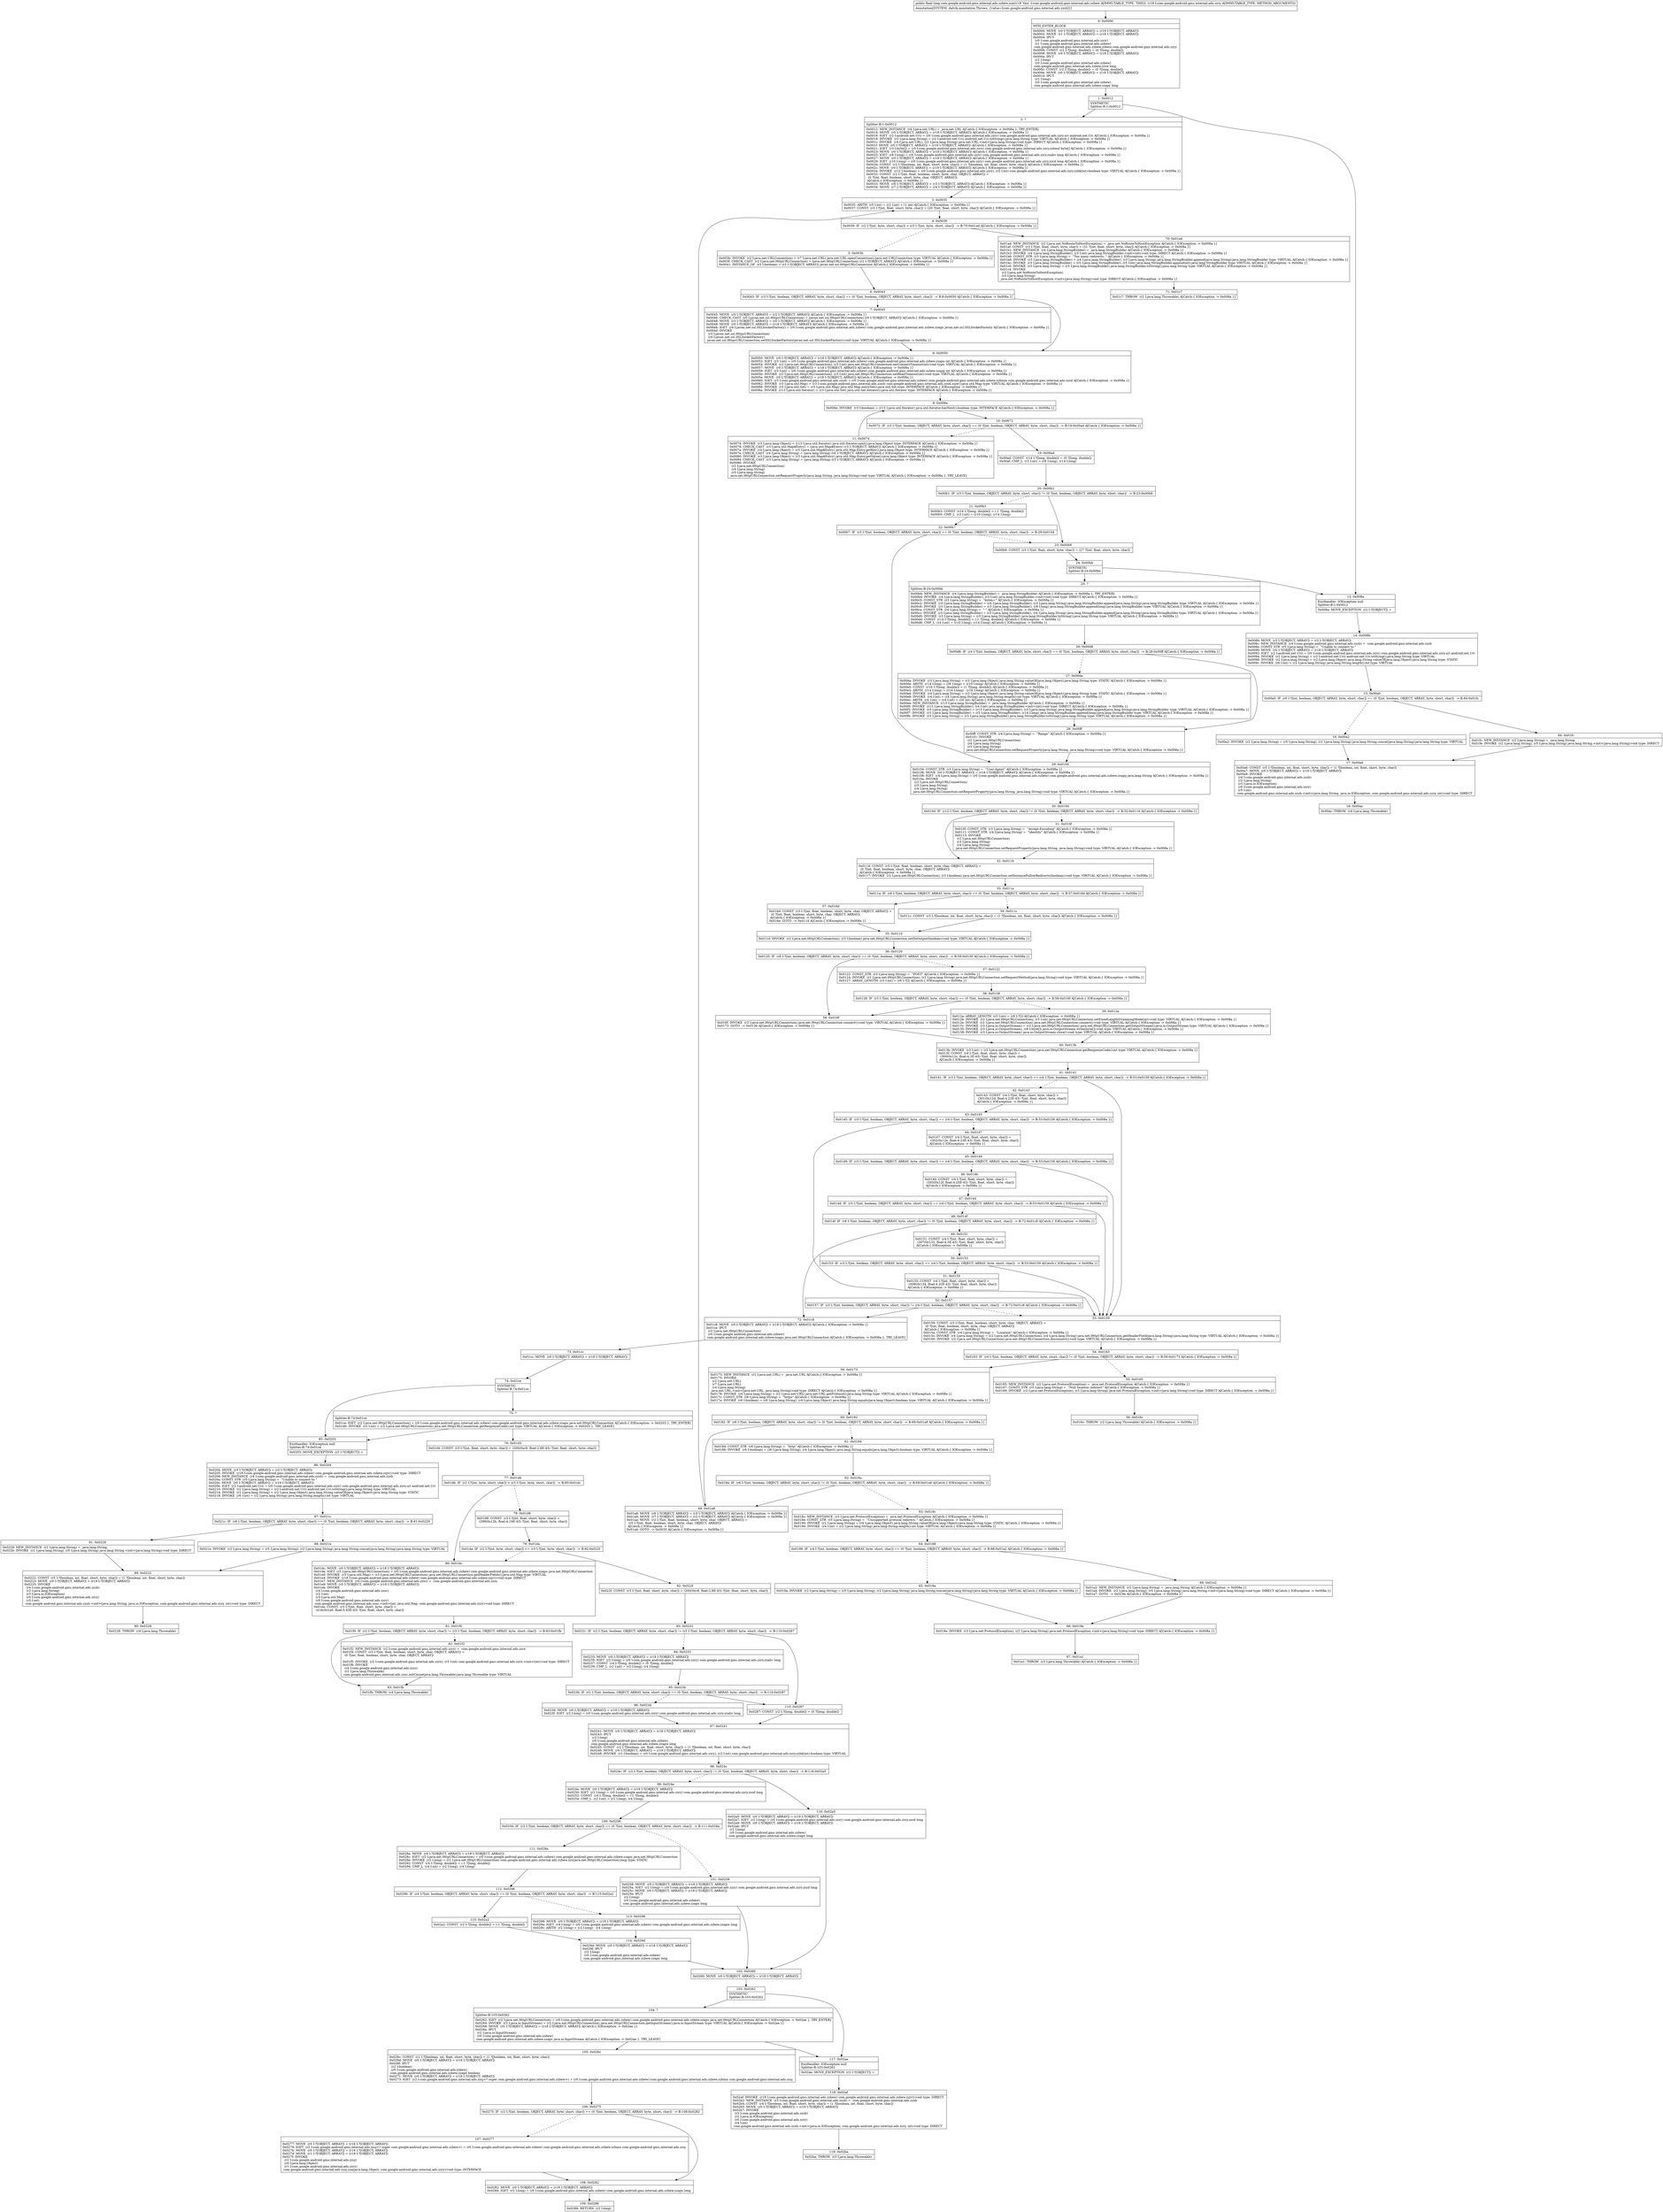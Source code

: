digraph "CFG forcom.google.android.gms.internal.ads.zzbew.zza(Lcom\/google\/android\/gms\/internal\/ads\/zzry;)J" {
Node_0 [shape=record,label="{0\:\ 0x0000|MTH_ENTER_BLOCK\l|0x0000: MOVE  (r0 I:?[OBJECT, ARRAY]) = (r19 I:?[OBJECT, ARRAY]) \l0x0002: MOVE  (r1 I:?[OBJECT, ARRAY]) = (r18 I:?[OBJECT, ARRAY]) \l0x0004: IPUT  \l  (r0 I:com.google.android.gms.internal.ads.zzry)\l  (r1 I:com.google.android.gms.internal.ads.zzbew)\l com.google.android.gms.internal.ads.zzbew.zzbmo com.google.android.gms.internal.ads.zzry \l0x0006: CONST  (r2 I:?[long, double]) = (0 ?[long, double]) \l0x0008: MOVE  (r0 I:?[OBJECT, ARRAY]) = (r18 I:?[OBJECT, ARRAY]) \l0x000a: IPUT  \l  (r2 I:long)\l  (r0 I:com.google.android.gms.internal.ads.zzbew)\l com.google.android.gms.internal.ads.zzbew.zzce long \l0x000c: CONST  (r2 I:?[long, double]) = (0 ?[long, double]) \l0x000e: MOVE  (r0 I:?[OBJECT, ARRAY]) = (r18 I:?[OBJECT, ARRAY]) \l0x0010: IPUT  \l  (r2 I:long)\l  (r0 I:com.google.android.gms.internal.ads.zzbew)\l com.google.android.gms.internal.ads.zzbew.zzapy long \l}"];
Node_1 [shape=record,label="{1\:\ 0x0012|SYNTHETIC\lSplitter:B:1:0x0012\l}"];
Node_2 [shape=record,label="{2\:\ ?|Splitter:B:1:0x0012\l|0x0012: NEW_INSTANCE  (r4 I:java.net.URL) =  java.net.URL A[Catch:\{ IOException \-\> 0x008a \}, TRY_ENTER]\l0x0014: MOVE  (r0 I:?[OBJECT, ARRAY]) = (r19 I:?[OBJECT, ARRAY]) A[Catch:\{ IOException \-\> 0x008a \}]\l0x0016: IGET  (r2 I:android.net.Uri) = (r0 I:com.google.android.gms.internal.ads.zzry) com.google.android.gms.internal.ads.zzry.uri android.net.Uri A[Catch:\{ IOException \-\> 0x008a \}]\l0x0018: INVOKE  (r2 I:java.lang.String) = (r2 I:android.net.Uri) android.net.Uri.toString():java.lang.String type: VIRTUAL A[Catch:\{ IOException \-\> 0x008a \}]\l0x001c: INVOKE  (r4 I:java.net.URL), (r2 I:java.lang.String) java.net.URL.\<init\>(java.lang.String):void type: DIRECT A[Catch:\{ IOException \-\> 0x008a \}]\l0x001f: MOVE  (r0 I:?[OBJECT, ARRAY]) = (r19 I:?[OBJECT, ARRAY]) A[Catch:\{ IOException \-\> 0x008a \}]\l0x0021: IGET  (r3 I:byte[]) = (r0 I:com.google.android.gms.internal.ads.zzry) com.google.android.gms.internal.ads.zzry.zzbmd byte[] A[Catch:\{ IOException \-\> 0x008a \}]\l0x0023: MOVE  (r0 I:?[OBJECT, ARRAY]) = (r19 I:?[OBJECT, ARRAY]) A[Catch:\{ IOException \-\> 0x008a \}]\l0x0025: IGET  (r8 I:long) = (r0 I:com.google.android.gms.internal.ads.zzry) com.google.android.gms.internal.ads.zzry.zzahv long A[Catch:\{ IOException \-\> 0x008a \}]\l0x0027: MOVE  (r0 I:?[OBJECT, ARRAY]) = (r19 I:?[OBJECT, ARRAY]) A[Catch:\{ IOException \-\> 0x008a \}]\l0x0029: IGET  (r10 I:long) = (r0 I:com.google.android.gms.internal.ads.zzry) com.google.android.gms.internal.ads.zzry.zzcd long A[Catch:\{ IOException \-\> 0x008a \}]\l0x002b: CONST  (r2 I:?[boolean, int, float, short, byte, char]) = (1 ?[boolean, int, float, short, byte, char]) A[Catch:\{ IOException \-\> 0x008a \}]\l0x002c: MOVE  (r0 I:?[OBJECT, ARRAY]) = (r19 I:?[OBJECT, ARRAY]) A[Catch:\{ IOException \-\> 0x008a \}]\l0x002e: INVOKE  (r12 I:boolean) = (r0 I:com.google.android.gms.internal.ads.zzry), (r2 I:int) com.google.android.gms.internal.ads.zzry.zzbk(int):boolean type: VIRTUAL A[Catch:\{ IOException \-\> 0x008a \}]\l0x0032: CONST  (r2 I:?[int, float, boolean, short, byte, char, OBJECT, ARRAY]) = \l  (0 ?[int, float, boolean, short, byte, char, OBJECT, ARRAY])\l A[Catch:\{ IOException \-\> 0x008a \}]\l0x0033: MOVE  (r6 I:?[OBJECT, ARRAY]) = (r3 I:?[OBJECT, ARRAY]) A[Catch:\{ IOException \-\> 0x008a \}]\l0x0034: MOVE  (r7 I:?[OBJECT, ARRAY]) = (r4 I:?[OBJECT, ARRAY]) A[Catch:\{ IOException \-\> 0x008a \}]\l}"];
Node_3 [shape=record,label="{3\:\ 0x0035|0x0035: ARITH  (r5 I:int) = (r2 I:int) + (1 int) A[Catch:\{ IOException \-\> 0x008a \}]\l0x0037: CONST  (r3 I:?[int, float, short, byte, char]) = (20 ?[int, float, short, byte, char]) A[Catch:\{ IOException \-\> 0x008a \}]\l}"];
Node_4 [shape=record,label="{4\:\ 0x0039|0x0039: IF  (r2 I:?[int, byte, short, char]) \> (r3 I:?[int, byte, short, char])  \-\> B:70:0x01ad A[Catch:\{ IOException \-\> 0x008a \}]\l}"];
Node_5 [shape=record,label="{5\:\ 0x003b|0x003b: INVOKE  (r2 I:java.net.URLConnection) = (r7 I:java.net.URL) java.net.URL.openConnection():java.net.URLConnection type: VIRTUAL A[Catch:\{ IOException \-\> 0x008a \}]\l0x003f: CHECK_CAST  (r2 I:java.net.HttpURLConnection) = (java.net.HttpURLConnection) (r2 I:?[OBJECT, ARRAY]) A[Catch:\{ IOException \-\> 0x008a \}]\l0x0041: INSTANCE_OF  (r3 I:boolean) = (r2 I:?[OBJECT, ARRAY]) javax.net.ssl.HttpsURLConnection A[Catch:\{ IOException \-\> 0x008a \}]\l}"];
Node_6 [shape=record,label="{6\:\ 0x0043|0x0043: IF  (r3 I:?[int, boolean, OBJECT, ARRAY, byte, short, char]) == (0 ?[int, boolean, OBJECT, ARRAY, byte, short, char])  \-\> B:8:0x0050 A[Catch:\{ IOException \-\> 0x008a \}]\l}"];
Node_7 [shape=record,label="{7\:\ 0x0045|0x0045: MOVE  (r0 I:?[OBJECT, ARRAY]) = (r2 I:?[OBJECT, ARRAY]) A[Catch:\{ IOException \-\> 0x008a \}]\l0x0046: CHECK_CAST  (r0 I:javax.net.ssl.HttpsURLConnection) = (javax.net.ssl.HttpsURLConnection) (r0 I:?[OBJECT, ARRAY]) A[Catch:\{ IOException \-\> 0x008a \}]\l0x0048: MOVE  (r3 I:?[OBJECT, ARRAY]) = (r0 I:?[OBJECT, ARRAY]) A[Catch:\{ IOException \-\> 0x008a \}]\l0x0049: MOVE  (r0 I:?[OBJECT, ARRAY]) = (r18 I:?[OBJECT, ARRAY]) A[Catch:\{ IOException \-\> 0x008a \}]\l0x004b: IGET  (r4 I:javax.net.ssl.SSLSocketFactory) = (r0 I:com.google.android.gms.internal.ads.zzbew) com.google.android.gms.internal.ads.zzbew.zzegn javax.net.ssl.SSLSocketFactory A[Catch:\{ IOException \-\> 0x008a \}]\l0x004d: INVOKE  \l  (r3 I:javax.net.ssl.HttpsURLConnection)\l  (r4 I:javax.net.ssl.SSLSocketFactory)\l javax.net.ssl.HttpsURLConnection.setSSLSocketFactory(javax.net.ssl.SSLSocketFactory):void type: VIRTUAL A[Catch:\{ IOException \-\> 0x008a \}]\l}"];
Node_8 [shape=record,label="{8\:\ 0x0050|0x0050: MOVE  (r0 I:?[OBJECT, ARRAY]) = (r18 I:?[OBJECT, ARRAY]) A[Catch:\{ IOException \-\> 0x008a \}]\l0x0052: IGET  (r3 I:int) = (r0 I:com.google.android.gms.internal.ads.zzbew) com.google.android.gms.internal.ads.zzbew.zzapo int A[Catch:\{ IOException \-\> 0x008a \}]\l0x0054: INVOKE  (r2 I:java.net.HttpURLConnection), (r3 I:int) java.net.HttpURLConnection.setConnectTimeout(int):void type: VIRTUAL A[Catch:\{ IOException \-\> 0x008a \}]\l0x0057: MOVE  (r0 I:?[OBJECT, ARRAY]) = (r18 I:?[OBJECT, ARRAY]) A[Catch:\{ IOException \-\> 0x008a \}]\l0x0059: IGET  (r3 I:int) = (r0 I:com.google.android.gms.internal.ads.zzbew) com.google.android.gms.internal.ads.zzbew.zzapp int A[Catch:\{ IOException \-\> 0x008a \}]\l0x005b: INVOKE  (r2 I:java.net.HttpURLConnection), (r3 I:int) java.net.HttpURLConnection.setReadTimeout(int):void type: VIRTUAL A[Catch:\{ IOException \-\> 0x008a \}]\l0x005e: MOVE  (r0 I:?[OBJECT, ARRAY]) = (r18 I:?[OBJECT, ARRAY]) A[Catch:\{ IOException \-\> 0x008a \}]\l0x0060: IGET  (r3 I:com.google.android.gms.internal.ads.zzsd) = (r0 I:com.google.android.gms.internal.ads.zzbew) com.google.android.gms.internal.ads.zzbew.zzbmm com.google.android.gms.internal.ads.zzsd A[Catch:\{ IOException \-\> 0x008a \}]\l0x0062: INVOKE  (r3 I:java.util.Map) = (r3 I:com.google.android.gms.internal.ads.zzsd) com.google.android.gms.internal.ads.zzsd.zzjw():java.util.Map type: VIRTUAL A[Catch:\{ IOException \-\> 0x008a \}]\l0x0066: INVOKE  (r3 I:java.util.Set) = (r3 I:java.util.Map) java.util.Map.entrySet():java.util.Set type: INTERFACE A[Catch:\{ IOException \-\> 0x008a \}]\l0x006a: INVOKE  (r13 I:java.util.Iterator) = (r3 I:java.util.Set) java.util.Set.iterator():java.util.Iterator type: INTERFACE A[Catch:\{ IOException \-\> 0x008a \}]\l}"];
Node_9 [shape=record,label="{9\:\ 0x006e|0x006e: INVOKE  (r3 I:boolean) = (r13 I:java.util.Iterator) java.util.Iterator.hasNext():boolean type: INTERFACE A[Catch:\{ IOException \-\> 0x008a \}]\l}"];
Node_10 [shape=record,label="{10\:\ 0x0072|0x0072: IF  (r3 I:?[int, boolean, OBJECT, ARRAY, byte, short, char]) == (0 ?[int, boolean, OBJECT, ARRAY, byte, short, char])  \-\> B:19:0x00ad A[Catch:\{ IOException \-\> 0x008a \}]\l}"];
Node_11 [shape=record,label="{11\:\ 0x0074|0x0074: INVOKE  (r3 I:java.lang.Object) = (r13 I:java.util.Iterator) java.util.Iterator.next():java.lang.Object type: INTERFACE A[Catch:\{ IOException \-\> 0x008a \}]\l0x0078: CHECK_CAST  (r3 I:java.util.Map$Entry) = (java.util.Map$Entry) (r3 I:?[OBJECT, ARRAY]) A[Catch:\{ IOException \-\> 0x008a \}]\l0x007a: INVOKE  (r4 I:java.lang.Object) = (r3 I:java.util.Map$Entry) java.util.Map.Entry.getKey():java.lang.Object type: INTERFACE A[Catch:\{ IOException \-\> 0x008a \}]\l0x007e: CHECK_CAST  (r4 I:java.lang.String) = (java.lang.String) (r4 I:?[OBJECT, ARRAY]) A[Catch:\{ IOException \-\> 0x008a \}]\l0x0080: INVOKE  (r3 I:java.lang.Object) = (r3 I:java.util.Map$Entry) java.util.Map.Entry.getValue():java.lang.Object type: INTERFACE A[Catch:\{ IOException \-\> 0x008a \}]\l0x0084: CHECK_CAST  (r3 I:java.lang.String) = (java.lang.String) (r3 I:?[OBJECT, ARRAY]) A[Catch:\{ IOException \-\> 0x008a \}]\l0x0086: INVOKE  \l  (r2 I:java.net.HttpURLConnection)\l  (r4 I:java.lang.String)\l  (r3 I:java.lang.String)\l java.net.HttpURLConnection.setRequestProperty(java.lang.String, java.lang.String):void type: VIRTUAL A[Catch:\{ IOException \-\> 0x008a \}, TRY_LEAVE]\l}"];
Node_13 [shape=record,label="{13\:\ 0x008a|ExcHandler: IOException null\lSplitter:B:1:0x0012\l|0x008a: MOVE_EXCEPTION  (r2 I:?[OBJECT]) =  \l}"];
Node_14 [shape=record,label="{14\:\ 0x008b|0x008b: MOVE  (r3 I:?[OBJECT, ARRAY]) = (r2 I:?[OBJECT, ARRAY]) \l0x008c: NEW_INSTANCE  (r4 I:com.google.android.gms.internal.ads.zzsb) =  com.google.android.gms.internal.ads.zzsb \l0x008e: CONST_STR  (r5 I:java.lang.String) =  \"Unable to connect to \" \l0x0090: MOVE  (r0 I:?[OBJECT, ARRAY]) = (r19 I:?[OBJECT, ARRAY]) \l0x0092: IGET  (r2 I:android.net.Uri) = (r0 I:com.google.android.gms.internal.ads.zzry) com.google.android.gms.internal.ads.zzry.uri android.net.Uri \l0x0094: INVOKE  (r2 I:java.lang.String) = (r2 I:android.net.Uri) android.net.Uri.toString():java.lang.String type: VIRTUAL \l0x0098: INVOKE  (r2 I:java.lang.String) = (r2 I:java.lang.Object) java.lang.String.valueOf(java.lang.Object):java.lang.String type: STATIC \l0x009c: INVOKE  (r6 I:int) = (r2 I:java.lang.String) java.lang.String.length():int type: VIRTUAL \l}"];
Node_15 [shape=record,label="{15\:\ 0x00a0|0x00a0: IF  (r6 I:?[int, boolean, OBJECT, ARRAY, byte, short, char]) == (0 ?[int, boolean, OBJECT, ARRAY, byte, short, char])  \-\> B:84:0x01fc \l}"];
Node_16 [shape=record,label="{16\:\ 0x00a2|0x00a2: INVOKE  (r2 I:java.lang.String) = (r5 I:java.lang.String), (r2 I:java.lang.String) java.lang.String.concat(java.lang.String):java.lang.String type: VIRTUAL \l}"];
Node_17 [shape=record,label="{17\:\ 0x00a6|0x00a6: CONST  (r5 I:?[boolean, int, float, short, byte, char]) = (1 ?[boolean, int, float, short, byte, char]) \l0x00a7: MOVE  (r0 I:?[OBJECT, ARRAY]) = (r19 I:?[OBJECT, ARRAY]) \l0x00a9: INVOKE  \l  (r4 I:com.google.android.gms.internal.ads.zzsb)\l  (r2 I:java.lang.String)\l  (r3 I:java.io.IOException)\l  (r0 I:com.google.android.gms.internal.ads.zzry)\l  (r5 I:int)\l com.google.android.gms.internal.ads.zzsb.\<init\>(java.lang.String, java.io.IOException, com.google.android.gms.internal.ads.zzry, int):void type: DIRECT \l}"];
Node_18 [shape=record,label="{18\:\ 0x00ac|0x00ac: THROW  (r4 I:java.lang.Throwable) \l}"];
Node_19 [shape=record,label="{19\:\ 0x00ad|0x00ad: CONST  (r14 I:?[long, double]) = (0 ?[long, double]) \l0x00af: CMP_L  (r3 I:int) = (r8 I:long), (r14 I:long) \l}"];
Node_20 [shape=record,label="{20\:\ 0x00b1|0x00b1: IF  (r3 I:?[int, boolean, OBJECT, ARRAY, byte, short, char]) != (0 ?[int, boolean, OBJECT, ARRAY, byte, short, char])  \-\> B:23:0x00b9 \l}"];
Node_21 [shape=record,label="{21\:\ 0x00b3|0x00b3: CONST  (r14 I:?[long, double]) = (\-1 ?[long, double]) \l0x00b5: CMP_L  (r3 I:int) = (r10 I:long), (r14 I:long) \l}"];
Node_22 [shape=record,label="{22\:\ 0x00b7|0x00b7: IF  (r3 I:?[int, boolean, OBJECT, ARRAY, byte, short, char]) == (0 ?[int, boolean, OBJECT, ARRAY, byte, short, char])  \-\> B:29:0x0104 \l}"];
Node_23 [shape=record,label="{23\:\ 0x00b9|0x00b9: CONST  (r3 I:?[int, float, short, byte, char]) = (27 ?[int, float, short, byte, char]) \l}"];
Node_24 [shape=record,label="{24\:\ 0x00bb|SYNTHETIC\lSplitter:B:24:0x00bb\l}"];
Node_25 [shape=record,label="{25\:\ ?|Splitter:B:24:0x00bb\l|0x00bb: NEW_INSTANCE  (r4 I:java.lang.StringBuilder) =  java.lang.StringBuilder A[Catch:\{ IOException \-\> 0x008a \}, TRY_ENTER]\l0x00bd: INVOKE  (r4 I:java.lang.StringBuilder), (r3 I:int) java.lang.StringBuilder.\<init\>(int):void type: DIRECT A[Catch:\{ IOException \-\> 0x008a \}]\l0x00c0: CONST_STR  (r3 I:java.lang.String) =  \"bytes=\" A[Catch:\{ IOException \-\> 0x008a \}]\l0x00c2: INVOKE  (r3 I:java.lang.StringBuilder) = (r4 I:java.lang.StringBuilder), (r3 I:java.lang.String) java.lang.StringBuilder.append(java.lang.String):java.lang.StringBuilder type: VIRTUAL A[Catch:\{ IOException \-\> 0x008a \}]\l0x00c6: INVOKE  (r3 I:java.lang.StringBuilder) = (r3 I:java.lang.StringBuilder), (r8 I:long) java.lang.StringBuilder.append(long):java.lang.StringBuilder type: VIRTUAL A[Catch:\{ IOException \-\> 0x008a \}]\l0x00ca: CONST_STR  (r4 I:java.lang.String) =  \"\-\" A[Catch:\{ IOException \-\> 0x008a \}]\l0x00cc: INVOKE  (r3 I:java.lang.StringBuilder) = (r3 I:java.lang.StringBuilder), (r4 I:java.lang.String) java.lang.StringBuilder.append(java.lang.String):java.lang.StringBuilder type: VIRTUAL A[Catch:\{ IOException \-\> 0x008a \}]\l0x00d0: INVOKE  (r3 I:java.lang.String) = (r3 I:java.lang.StringBuilder) java.lang.StringBuilder.toString():java.lang.String type: VIRTUAL A[Catch:\{ IOException \-\> 0x008a \}]\l0x00d4: CONST  (r14 I:?[long, double]) = (\-1 ?[long, double]) A[Catch:\{ IOException \-\> 0x008a \}]\l0x00d6: CMP_L  (r4 I:int) = (r10 I:long), (r14 I:long) A[Catch:\{ IOException \-\> 0x008a \}]\l}"];
Node_26 [shape=record,label="{26\:\ 0x00d8|0x00d8: IF  (r4 I:?[int, boolean, OBJECT, ARRAY, byte, short, char]) == (0 ?[int, boolean, OBJECT, ARRAY, byte, short, char])  \-\> B:28:0x00ff A[Catch:\{ IOException \-\> 0x008a \}]\l}"];
Node_27 [shape=record,label="{27\:\ 0x00da|0x00da: INVOKE  (r3 I:java.lang.String) = (r3 I:java.lang.Object) java.lang.String.valueOf(java.lang.Object):java.lang.String type: STATIC A[Catch:\{ IOException \-\> 0x008a \}]\l0x00de: ARITH  (r14 I:long) = (r8 I:long) + (r10 I:long) A[Catch:\{ IOException \-\> 0x008a \}]\l0x00e0: CONST  (r16 I:?[long, double]) = (1 ?[long, double]) A[Catch:\{ IOException \-\> 0x008a \}]\l0x00e2: ARITH  (r14 I:long) = (r14 I:long) \- (r16 I:long) A[Catch:\{ IOException \-\> 0x008a \}]\l0x00e4: INVOKE  (r4 I:java.lang.String) = (r3 I:java.lang.Object) java.lang.String.valueOf(java.lang.Object):java.lang.String type: STATIC A[Catch:\{ IOException \-\> 0x008a \}]\l0x00e8: INVOKE  (r4 I:int) = (r4 I:java.lang.String) java.lang.String.length():int type: VIRTUAL A[Catch:\{ IOException \-\> 0x008a \}]\l0x00ec: ARITH  (r4 I:int) = (r4 I:int) + (20 int) A[Catch:\{ IOException \-\> 0x008a \}]\l0x00ee: NEW_INSTANCE  (r13 I:java.lang.StringBuilder) =  java.lang.StringBuilder A[Catch:\{ IOException \-\> 0x008a \}]\l0x00f0: INVOKE  (r13 I:java.lang.StringBuilder), (r4 I:int) java.lang.StringBuilder.\<init\>(int):void type: DIRECT A[Catch:\{ IOException \-\> 0x008a \}]\l0x00f3: INVOKE  (r3 I:java.lang.StringBuilder) = (r13 I:java.lang.StringBuilder), (r3 I:java.lang.String) java.lang.StringBuilder.append(java.lang.String):java.lang.StringBuilder type: VIRTUAL A[Catch:\{ IOException \-\> 0x008a \}]\l0x00f7: INVOKE  (r3 I:java.lang.StringBuilder) = (r3 I:java.lang.StringBuilder), (r14 I:long) java.lang.StringBuilder.append(long):java.lang.StringBuilder type: VIRTUAL A[Catch:\{ IOException \-\> 0x008a \}]\l0x00fb: INVOKE  (r3 I:java.lang.String) = (r3 I:java.lang.StringBuilder) java.lang.StringBuilder.toString():java.lang.String type: VIRTUAL A[Catch:\{ IOException \-\> 0x008a \}]\l}"];
Node_28 [shape=record,label="{28\:\ 0x00ff|0x00ff: CONST_STR  (r4 I:java.lang.String) =  \"Range\" A[Catch:\{ IOException \-\> 0x008a \}]\l0x0101: INVOKE  \l  (r2 I:java.net.HttpURLConnection)\l  (r4 I:java.lang.String)\l  (r3 I:java.lang.String)\l java.net.HttpURLConnection.setRequestProperty(java.lang.String, java.lang.String):void type: VIRTUAL A[Catch:\{ IOException \-\> 0x008a \}]\l}"];
Node_29 [shape=record,label="{29\:\ 0x0104|0x0104: CONST_STR  (r3 I:java.lang.String) =  \"User\-Agent\" A[Catch:\{ IOException \-\> 0x008a \}]\l0x0106: MOVE  (r0 I:?[OBJECT, ARRAY]) = (r18 I:?[OBJECT, ARRAY]) A[Catch:\{ IOException \-\> 0x008a \}]\l0x0108: IGET  (r4 I:java.lang.String) = (r0 I:com.google.android.gms.internal.ads.zzbew) com.google.android.gms.internal.ads.zzbew.zzapq java.lang.String A[Catch:\{ IOException \-\> 0x008a \}]\l0x010a: INVOKE  \l  (r2 I:java.net.HttpURLConnection)\l  (r3 I:java.lang.String)\l  (r4 I:java.lang.String)\l java.net.HttpURLConnection.setRequestProperty(java.lang.String, java.lang.String):void type: VIRTUAL A[Catch:\{ IOException \-\> 0x008a \}]\l}"];
Node_30 [shape=record,label="{30\:\ 0x010d|0x010d: IF  (r12 I:?[int, boolean, OBJECT, ARRAY, byte, short, char]) != (0 ?[int, boolean, OBJECT, ARRAY, byte, short, char])  \-\> B:32:0x0116 A[Catch:\{ IOException \-\> 0x008a \}]\l}"];
Node_31 [shape=record,label="{31\:\ 0x010f|0x010f: CONST_STR  (r3 I:java.lang.String) =  \"Accept\-Encoding\" A[Catch:\{ IOException \-\> 0x008a \}]\l0x0111: CONST_STR  (r4 I:java.lang.String) =  \"identity\" A[Catch:\{ IOException \-\> 0x008a \}]\l0x0113: INVOKE  \l  (r2 I:java.net.HttpURLConnection)\l  (r3 I:java.lang.String)\l  (r4 I:java.lang.String)\l java.net.HttpURLConnection.setRequestProperty(java.lang.String, java.lang.String):void type: VIRTUAL A[Catch:\{ IOException \-\> 0x008a \}]\l}"];
Node_32 [shape=record,label="{32\:\ 0x0116|0x0116: CONST  (r3 I:?[int, float, boolean, short, byte, char, OBJECT, ARRAY]) = \l  (0 ?[int, float, boolean, short, byte, char, OBJECT, ARRAY])\l A[Catch:\{ IOException \-\> 0x008a \}]\l0x0117: INVOKE  (r2 I:java.net.HttpURLConnection), (r3 I:boolean) java.net.HttpURLConnection.setInstanceFollowRedirects(boolean):void type: VIRTUAL A[Catch:\{ IOException \-\> 0x008a \}]\l}"];
Node_33 [shape=record,label="{33\:\ 0x011a|0x011a: IF  (r6 I:?[int, boolean, OBJECT, ARRAY, byte, short, char]) == (0 ?[int, boolean, OBJECT, ARRAY, byte, short, char])  \-\> B:57:0x016d A[Catch:\{ IOException \-\> 0x008a \}]\l}"];
Node_34 [shape=record,label="{34\:\ 0x011c|0x011c: CONST  (r3 I:?[boolean, int, float, short, byte, char]) = (1 ?[boolean, int, float, short, byte, char]) A[Catch:\{ IOException \-\> 0x008a \}]\l}"];
Node_35 [shape=record,label="{35\:\ 0x011d|0x011d: INVOKE  (r2 I:java.net.HttpURLConnection), (r3 I:boolean) java.net.HttpURLConnection.setDoOutput(boolean):void type: VIRTUAL A[Catch:\{ IOException \-\> 0x008a \}]\l}"];
Node_36 [shape=record,label="{36\:\ 0x0120|0x0120: IF  (r6 I:?[int, boolean, OBJECT, ARRAY, byte, short, char]) == (0 ?[int, boolean, OBJECT, ARRAY, byte, short, char])  \-\> B:58:0x016f A[Catch:\{ IOException \-\> 0x008a \}]\l}"];
Node_37 [shape=record,label="{37\:\ 0x0122|0x0122: CONST_STR  (r3 I:java.lang.String) =  \"POST\" A[Catch:\{ IOException \-\> 0x008a \}]\l0x0124: INVOKE  (r2 I:java.net.HttpURLConnection), (r3 I:java.lang.String) java.net.HttpURLConnection.setRequestMethod(java.lang.String):void type: VIRTUAL A[Catch:\{ IOException \-\> 0x008a \}]\l0x0127: ARRAY_LENGTH  (r3 I:int) = (r6 I:?[]) A[Catch:\{ IOException \-\> 0x008a \}]\l}"];
Node_38 [shape=record,label="{38\:\ 0x0128|0x0128: IF  (r3 I:?[int, boolean, OBJECT, ARRAY, byte, short, char]) == (0 ?[int, boolean, OBJECT, ARRAY, byte, short, char])  \-\> B:58:0x016f A[Catch:\{ IOException \-\> 0x008a \}]\l}"];
Node_39 [shape=record,label="{39\:\ 0x012a|0x012a: ARRAY_LENGTH  (r3 I:int) = (r6 I:?[]) A[Catch:\{ IOException \-\> 0x008a \}]\l0x012b: INVOKE  (r2 I:java.net.HttpURLConnection), (r3 I:int) java.net.HttpURLConnection.setFixedLengthStreamingMode(int):void type: VIRTUAL A[Catch:\{ IOException \-\> 0x008a \}]\l0x012e: INVOKE  (r2 I:java.net.HttpURLConnection) java.net.HttpURLConnection.connect():void type: VIRTUAL A[Catch:\{ IOException \-\> 0x008a \}]\l0x0131: INVOKE  (r3 I:java.io.OutputStream) = (r2 I:java.net.HttpURLConnection) java.net.HttpURLConnection.getOutputStream():java.io.OutputStream type: VIRTUAL A[Catch:\{ IOException \-\> 0x008a \}]\l0x0135: INVOKE  (r3 I:java.io.OutputStream), (r6 I:byte[]) java.io.OutputStream.write(byte[]):void type: VIRTUAL A[Catch:\{ IOException \-\> 0x008a \}]\l0x0138: INVOKE  (r3 I:java.io.OutputStream) java.io.OutputStream.close():void type: VIRTUAL A[Catch:\{ IOException \-\> 0x008a \}]\l}"];
Node_40 [shape=record,label="{40\:\ 0x013b|0x013b: INVOKE  (r3 I:int) = (r2 I:java.net.HttpURLConnection) java.net.HttpURLConnection.getResponseCode():int type: VIRTUAL A[Catch:\{ IOException \-\> 0x008a \}]\l0x013f: CONST  (r4 I:?[int, float, short, byte, char]) = \l  (300(0x12c, float:4.2E\-43) ?[int, float, short, byte, char])\l A[Catch:\{ IOException \-\> 0x008a \}]\l}"];
Node_41 [shape=record,label="{41\:\ 0x0141|0x0141: IF  (r3 I:?[int, boolean, OBJECT, ARRAY, byte, short, char]) == (r4 I:?[int, boolean, OBJECT, ARRAY, byte, short, char])  \-\> B:53:0x0159 A[Catch:\{ IOException \-\> 0x008a \}]\l}"];
Node_42 [shape=record,label="{42\:\ 0x0143|0x0143: CONST  (r4 I:?[int, float, short, byte, char]) = \l  (301(0x12d, float:4.22E\-43) ?[int, float, short, byte, char])\l A[Catch:\{ IOException \-\> 0x008a \}]\l}"];
Node_43 [shape=record,label="{43\:\ 0x0145|0x0145: IF  (r3 I:?[int, boolean, OBJECT, ARRAY, byte, short, char]) == (r4 I:?[int, boolean, OBJECT, ARRAY, byte, short, char])  \-\> B:53:0x0159 A[Catch:\{ IOException \-\> 0x008a \}]\l}"];
Node_44 [shape=record,label="{44\:\ 0x0147|0x0147: CONST  (r4 I:?[int, float, short, byte, char]) = \l  (302(0x12e, float:4.23E\-43) ?[int, float, short, byte, char])\l A[Catch:\{ IOException \-\> 0x008a \}]\l}"];
Node_45 [shape=record,label="{45\:\ 0x0149|0x0149: IF  (r3 I:?[int, boolean, OBJECT, ARRAY, byte, short, char]) == (r4 I:?[int, boolean, OBJECT, ARRAY, byte, short, char])  \-\> B:53:0x0159 A[Catch:\{ IOException \-\> 0x008a \}]\l}"];
Node_46 [shape=record,label="{46\:\ 0x014b|0x014b: CONST  (r4 I:?[int, float, short, byte, char]) = \l  (303(0x12f, float:4.25E\-43) ?[int, float, short, byte, char])\l A[Catch:\{ IOException \-\> 0x008a \}]\l}"];
Node_47 [shape=record,label="{47\:\ 0x014d|0x014d: IF  (r3 I:?[int, boolean, OBJECT, ARRAY, byte, short, char]) == (r4 I:?[int, boolean, OBJECT, ARRAY, byte, short, char])  \-\> B:53:0x0159 A[Catch:\{ IOException \-\> 0x008a \}]\l}"];
Node_48 [shape=record,label="{48\:\ 0x014f|0x014f: IF  (r6 I:?[int, boolean, OBJECT, ARRAY, byte, short, char]) != (0 ?[int, boolean, OBJECT, ARRAY, byte, short, char])  \-\> B:72:0x01c8 A[Catch:\{ IOException \-\> 0x008a \}]\l}"];
Node_49 [shape=record,label="{49\:\ 0x0151|0x0151: CONST  (r4 I:?[int, float, short, byte, char]) = \l  (307(0x133, float:4.3E\-43) ?[int, float, short, byte, char])\l A[Catch:\{ IOException \-\> 0x008a \}]\l}"];
Node_50 [shape=record,label="{50\:\ 0x0153|0x0153: IF  (r3 I:?[int, boolean, OBJECT, ARRAY, byte, short, char]) == (r4 I:?[int, boolean, OBJECT, ARRAY, byte, short, char])  \-\> B:53:0x0159 A[Catch:\{ IOException \-\> 0x008a \}]\l}"];
Node_51 [shape=record,label="{51\:\ 0x0155|0x0155: CONST  (r4 I:?[int, float, short, byte, char]) = \l  (308(0x134, float:4.32E\-43) ?[int, float, short, byte, char])\l A[Catch:\{ IOException \-\> 0x008a \}]\l}"];
Node_52 [shape=record,label="{52\:\ 0x0157|0x0157: IF  (r3 I:?[int, boolean, OBJECT, ARRAY, byte, short, char]) != (r4 I:?[int, boolean, OBJECT, ARRAY, byte, short, char])  \-\> B:72:0x01c8 A[Catch:\{ IOException \-\> 0x008a \}]\l}"];
Node_53 [shape=record,label="{53\:\ 0x0159|0x0159: CONST  (r3 I:?[int, float, boolean, short, byte, char, OBJECT, ARRAY]) = \l  (0 ?[int, float, boolean, short, byte, char, OBJECT, ARRAY])\l A[Catch:\{ IOException \-\> 0x008a \}]\l0x015a: CONST_STR  (r4 I:java.lang.String) =  \"Location\" A[Catch:\{ IOException \-\> 0x008a \}]\l0x015c: INVOKE  (r4 I:java.lang.String) = (r2 I:java.net.HttpURLConnection), (r4 I:java.lang.String) java.net.HttpURLConnection.getHeaderField(java.lang.String):java.lang.String type: VIRTUAL A[Catch:\{ IOException \-\> 0x008a \}]\l0x0160: INVOKE  (r2 I:java.net.HttpURLConnection) java.net.HttpURLConnection.disconnect():void type: VIRTUAL A[Catch:\{ IOException \-\> 0x008a \}]\l}"];
Node_54 [shape=record,label="{54\:\ 0x0163|0x0163: IF  (r4 I:?[int, boolean, OBJECT, ARRAY, byte, short, char]) != (0 ?[int, boolean, OBJECT, ARRAY, byte, short, char])  \-\> B:59:0x0173 A[Catch:\{ IOException \-\> 0x008a \}]\l}"];
Node_55 [shape=record,label="{55\:\ 0x0165|0x0165: NEW_INSTANCE  (r2 I:java.net.ProtocolException) =  java.net.ProtocolException A[Catch:\{ IOException \-\> 0x008a \}]\l0x0167: CONST_STR  (r3 I:java.lang.String) =  \"Null location redirect\" A[Catch:\{ IOException \-\> 0x008a \}]\l0x0169: INVOKE  (r2 I:java.net.ProtocolException), (r3 I:java.lang.String) java.net.ProtocolException.\<init\>(java.lang.String):void type: DIRECT A[Catch:\{ IOException \-\> 0x008a \}]\l}"];
Node_56 [shape=record,label="{56\:\ 0x016c|0x016c: THROW  (r2 I:java.lang.Throwable) A[Catch:\{ IOException \-\> 0x008a \}]\l}"];
Node_57 [shape=record,label="{57\:\ 0x016d|0x016d: CONST  (r3 I:?[int, float, boolean, short, byte, char, OBJECT, ARRAY]) = \l  (0 ?[int, float, boolean, short, byte, char, OBJECT, ARRAY])\l A[Catch:\{ IOException \-\> 0x008a \}]\l0x016e: GOTO  \-\> 0x011d A[Catch:\{ IOException \-\> 0x008a \}]\l}"];
Node_58 [shape=record,label="{58\:\ 0x016f|0x016f: INVOKE  (r2 I:java.net.HttpURLConnection) java.net.HttpURLConnection.connect():void type: VIRTUAL A[Catch:\{ IOException \-\> 0x008a \}]\l0x0172: GOTO  \-\> 0x013b A[Catch:\{ IOException \-\> 0x008a \}]\l}"];
Node_59 [shape=record,label="{59\:\ 0x0173|0x0173: NEW_INSTANCE  (r2 I:java.net.URL) =  java.net.URL A[Catch:\{ IOException \-\> 0x008a \}]\l0x0175: INVOKE  \l  (r2 I:java.net.URL)\l  (r7 I:java.net.URL)\l  (r4 I:java.lang.String)\l java.net.URL.\<init\>(java.net.URL, java.lang.String):void type: DIRECT A[Catch:\{ IOException \-\> 0x008a \}]\l0x0178: INVOKE  (r4 I:java.lang.String) = (r2 I:java.net.URL) java.net.URL.getProtocol():java.lang.String type: VIRTUAL A[Catch:\{ IOException \-\> 0x008a \}]\l0x017c: CONST_STR  (r6 I:java.lang.String) =  \"https\" A[Catch:\{ IOException \-\> 0x008a \}]\l0x017e: INVOKE  (r6 I:boolean) = (r6 I:java.lang.String), (r4 I:java.lang.Object) java.lang.String.equals(java.lang.Object):boolean type: VIRTUAL A[Catch:\{ IOException \-\> 0x008a \}]\l}"];
Node_60 [shape=record,label="{60\:\ 0x0182|0x0182: IF  (r6 I:?[int, boolean, OBJECT, ARRAY, byte, short, char]) != (0 ?[int, boolean, OBJECT, ARRAY, byte, short, char])  \-\> B:69:0x01a8 A[Catch:\{ IOException \-\> 0x008a \}]\l}"];
Node_61 [shape=record,label="{61\:\ 0x0184|0x0184: CONST_STR  (r6 I:java.lang.String) =  \"http\" A[Catch:\{ IOException \-\> 0x008a \}]\l0x0186: INVOKE  (r6 I:boolean) = (r6 I:java.lang.String), (r4 I:java.lang.Object) java.lang.String.equals(java.lang.Object):boolean type: VIRTUAL A[Catch:\{ IOException \-\> 0x008a \}]\l}"];
Node_62 [shape=record,label="{62\:\ 0x018a|0x018a: IF  (r6 I:?[int, boolean, OBJECT, ARRAY, byte, short, char]) != (0 ?[int, boolean, OBJECT, ARRAY, byte, short, char])  \-\> B:69:0x01a8 A[Catch:\{ IOException \-\> 0x008a \}]\l}"];
Node_63 [shape=record,label="{63\:\ 0x018c|0x018c: NEW_INSTANCE  (r3 I:java.net.ProtocolException) =  java.net.ProtocolException A[Catch:\{ IOException \-\> 0x008a \}]\l0x018e: CONST_STR  (r5 I:java.lang.String) =  \"Unsupported protocol redirect: \" A[Catch:\{ IOException \-\> 0x008a \}]\l0x0190: INVOKE  (r2 I:java.lang.String) = (r4 I:java.lang.Object) java.lang.String.valueOf(java.lang.Object):java.lang.String type: STATIC A[Catch:\{ IOException \-\> 0x008a \}]\l0x0194: INVOKE  (r4 I:int) = (r2 I:java.lang.String) java.lang.String.length():int type: VIRTUAL A[Catch:\{ IOException \-\> 0x008a \}]\l}"];
Node_64 [shape=record,label="{64\:\ 0x0198|0x0198: IF  (r4 I:?[int, boolean, OBJECT, ARRAY, byte, short, char]) == (0 ?[int, boolean, OBJECT, ARRAY, byte, short, char])  \-\> B:68:0x01a2 A[Catch:\{ IOException \-\> 0x008a \}]\l}"];
Node_65 [shape=record,label="{65\:\ 0x019a|0x019a: INVOKE  (r2 I:java.lang.String) = (r5 I:java.lang.String), (r2 I:java.lang.String) java.lang.String.concat(java.lang.String):java.lang.String type: VIRTUAL A[Catch:\{ IOException \-\> 0x008a \}]\l}"];
Node_66 [shape=record,label="{66\:\ 0x019e|0x019e: INVOKE  (r3 I:java.net.ProtocolException), (r2 I:java.lang.String) java.net.ProtocolException.\<init\>(java.lang.String):void type: DIRECT A[Catch:\{ IOException \-\> 0x008a \}]\l}"];
Node_67 [shape=record,label="{67\:\ 0x01a1|0x01a1: THROW  (r3 I:java.lang.Throwable) A[Catch:\{ IOException \-\> 0x008a \}]\l}"];
Node_68 [shape=record,label="{68\:\ 0x01a2|0x01a2: NEW_INSTANCE  (r2 I:java.lang.String) =  java.lang.String A[Catch:\{ IOException \-\> 0x008a \}]\l0x01a4: INVOKE  (r2 I:java.lang.String), (r5 I:java.lang.String) java.lang.String.\<init\>(java.lang.String):void type: DIRECT A[Catch:\{ IOException \-\> 0x008a \}]\l0x01a7: GOTO  \-\> 0x019e A[Catch:\{ IOException \-\> 0x008a \}]\l}"];
Node_69 [shape=record,label="{69\:\ 0x01a8|0x01a8: MOVE  (r6 I:?[OBJECT, ARRAY]) = (r3 I:?[OBJECT, ARRAY]) A[Catch:\{ IOException \-\> 0x008a \}]\l0x01a9: MOVE  (r7 I:?[OBJECT, ARRAY]) = (r2 I:?[OBJECT, ARRAY]) A[Catch:\{ IOException \-\> 0x008a \}]\l0x01aa: MOVE  (r2 I:?[int, float, boolean, short, byte, char, OBJECT, ARRAY]) = \l  (r5 I:?[int, float, boolean, short, byte, char, OBJECT, ARRAY])\l A[Catch:\{ IOException \-\> 0x008a \}]\l0x01ab: GOTO  \-\> 0x0035 A[Catch:\{ IOException \-\> 0x008a \}]\l}"];
Node_70 [shape=record,label="{70\:\ 0x01ad|0x01ad: NEW_INSTANCE  (r2 I:java.net.NoRouteToHostException) =  java.net.NoRouteToHostException A[Catch:\{ IOException \-\> 0x008a \}]\l0x01af: CONST  (r3 I:?[int, float, short, byte, char]) = (31 ?[int, float, short, byte, char]) A[Catch:\{ IOException \-\> 0x008a \}]\l0x01b1: NEW_INSTANCE  (r4 I:java.lang.StringBuilder) =  java.lang.StringBuilder A[Catch:\{ IOException \-\> 0x008a \}]\l0x01b3: INVOKE  (r4 I:java.lang.StringBuilder), (r3 I:int) java.lang.StringBuilder.\<init\>(int):void type: DIRECT A[Catch:\{ IOException \-\> 0x008a \}]\l0x01b6: CONST_STR  (r3 I:java.lang.String) =  \"Too many redirects: \" A[Catch:\{ IOException \-\> 0x008a \}]\l0x01b8: INVOKE  (r3 I:java.lang.StringBuilder) = (r4 I:java.lang.StringBuilder), (r3 I:java.lang.String) java.lang.StringBuilder.append(java.lang.String):java.lang.StringBuilder type: VIRTUAL A[Catch:\{ IOException \-\> 0x008a \}]\l0x01bc: INVOKE  (r3 I:java.lang.StringBuilder) = (r3 I:java.lang.StringBuilder), (r5 I:int) java.lang.StringBuilder.append(int):java.lang.StringBuilder type: VIRTUAL A[Catch:\{ IOException \-\> 0x008a \}]\l0x01c0: INVOKE  (r3 I:java.lang.String) = (r3 I:java.lang.StringBuilder) java.lang.StringBuilder.toString():java.lang.String type: VIRTUAL A[Catch:\{ IOException \-\> 0x008a \}]\l0x01c4: INVOKE  \l  (r2 I:java.net.NoRouteToHostException)\l  (r3 I:java.lang.String)\l java.net.NoRouteToHostException.\<init\>(java.lang.String):void type: DIRECT A[Catch:\{ IOException \-\> 0x008a \}]\l}"];
Node_71 [shape=record,label="{71\:\ 0x01c7|0x01c7: THROW  (r2 I:java.lang.Throwable) A[Catch:\{ IOException \-\> 0x008a \}]\l}"];
Node_72 [shape=record,label="{72\:\ 0x01c8|0x01c8: MOVE  (r0 I:?[OBJECT, ARRAY]) = (r18 I:?[OBJECT, ARRAY]) A[Catch:\{ IOException \-\> 0x008a \}]\l0x01ca: IPUT  \l  (r2 I:java.net.HttpURLConnection)\l  (r0 I:com.google.android.gms.internal.ads.zzbew)\l com.google.android.gms.internal.ads.zzbew.zzapu java.net.HttpURLConnection A[Catch:\{ IOException \-\> 0x008a \}, TRY_LEAVE]\l}"];
Node_73 [shape=record,label="{73\:\ 0x01cc|0x01cc: MOVE  (r0 I:?[OBJECT, ARRAY]) = (r18 I:?[OBJECT, ARRAY]) \l}"];
Node_74 [shape=record,label="{74\:\ 0x01ce|SYNTHETIC\lSplitter:B:74:0x01ce\l}"];
Node_75 [shape=record,label="{75\:\ ?|Splitter:B:74:0x01ce\l|0x01ce: IGET  (r2 I:java.net.HttpURLConnection) = (r0 I:com.google.android.gms.internal.ads.zzbew) com.google.android.gms.internal.ads.zzbew.zzapu java.net.HttpURLConnection A[Catch:\{ IOException \-\> 0x0203 \}, TRY_ENTER]\l0x01d0: INVOKE  (r2 I:int) = (r2 I:java.net.HttpURLConnection) java.net.HttpURLConnection.getResponseCode():int type: VIRTUAL A[Catch:\{ IOException \-\> 0x0203 \}, TRY_LEAVE]\l}"];
Node_76 [shape=record,label="{76\:\ 0x01d3|0x01d4: CONST  (r3 I:?[int, float, short, byte, char]) = (200(0xc8, float:2.8E\-43) ?[int, float, short, byte, char]) \l}"];
Node_77 [shape=record,label="{77\:\ 0x01d6|0x01d6: IF  (r2 I:?[int, byte, short, char]) \< (r3 I:?[int, byte, short, char])  \-\> B:80:0x01dc \l}"];
Node_78 [shape=record,label="{78\:\ 0x01d8|0x01d8: CONST  (r3 I:?[int, float, short, byte, char]) = \l  (299(0x12b, float:4.19E\-43) ?[int, float, short, byte, char])\l \l}"];
Node_79 [shape=record,label="{79\:\ 0x01da|0x01da: IF  (r2 I:?[int, byte, short, char]) \<= (r3 I:?[int, byte, short, char])  \-\> B:92:0x022f \l}"];
Node_80 [shape=record,label="{80\:\ 0x01dc|0x01dc: MOVE  (r0 I:?[OBJECT, ARRAY]) = (r18 I:?[OBJECT, ARRAY]) \l0x01de: IGET  (r3 I:java.net.HttpURLConnection) = (r0 I:com.google.android.gms.internal.ads.zzbew) com.google.android.gms.internal.ads.zzbew.zzapu java.net.HttpURLConnection \l0x01e0: INVOKE  (r3 I:java.util.Map) = (r3 I:java.net.HttpURLConnection) java.net.HttpURLConnection.getHeaderFields():java.util.Map type: VIRTUAL \l0x01e4: INVOKE  (r18 I:com.google.android.gms.internal.ads.zzbew) com.google.android.gms.internal.ads.zzbew.zzjv():void type: DIRECT \l0x01e7: NEW_INSTANCE  (r4 I:com.google.android.gms.internal.ads.zzsc) =  com.google.android.gms.internal.ads.zzsc \l0x01e9: MOVE  (r0 I:?[OBJECT, ARRAY]) = (r19 I:?[OBJECT, ARRAY]) \l0x01eb: INVOKE  \l  (r4 I:com.google.android.gms.internal.ads.zzsc)\l  (r2 I:int)\l  (r3 I:java.util.Map)\l  (r0 I:com.google.android.gms.internal.ads.zzry)\l com.google.android.gms.internal.ads.zzsc.\<init\>(int, java.util.Map, com.google.android.gms.internal.ads.zzry):void type: DIRECT \l0x01ee: CONST  (r3 I:?[int, float, short, byte, char]) = \l  (416(0x1a0, float:5.83E\-43) ?[int, float, short, byte, char])\l \l}"];
Node_81 [shape=record,label="{81\:\ 0x01f0|0x01f0: IF  (r2 I:?[int, boolean, OBJECT, ARRAY, byte, short, char]) != (r3 I:?[int, boolean, OBJECT, ARRAY, byte, short, char])  \-\> B:83:0x01fb \l}"];
Node_82 [shape=record,label="{82\:\ 0x01f2|0x01f2: NEW_INSTANCE  (r2 I:com.google.android.gms.internal.ads.zzrx) =  com.google.android.gms.internal.ads.zzrx \l0x01f4: CONST  (r3 I:?[int, float, boolean, short, byte, char, OBJECT, ARRAY]) = \l  (0 ?[int, float, boolean, short, byte, char, OBJECT, ARRAY])\l \l0x01f5: INVOKE  (r2 I:com.google.android.gms.internal.ads.zzrx), (r3 I:int) com.google.android.gms.internal.ads.zzrx.\<init\>(int):void type: DIRECT \l0x01f8: INVOKE  \l  (r4 I:com.google.android.gms.internal.ads.zzsc)\l  (r2 I:java.lang.Throwable)\l com.google.android.gms.internal.ads.zzsc.initCause(java.lang.Throwable):java.lang.Throwable type: VIRTUAL \l}"];
Node_83 [shape=record,label="{83\:\ 0x01fb|0x01fb: THROW  (r4 I:java.lang.Throwable) \l}"];
Node_84 [shape=record,label="{84\:\ 0x01fc|0x01fc: NEW_INSTANCE  (r2 I:java.lang.String) =  java.lang.String \l0x01fe: INVOKE  (r2 I:java.lang.String), (r5 I:java.lang.String) java.lang.String.\<init\>(java.lang.String):void type: DIRECT \l}"];
Node_85 [shape=record,label="{85\:\ 0x0203|ExcHandler: IOException null\lSplitter:B:74:0x01ce\l|0x0203: MOVE_EXCEPTION  (r2 I:?[OBJECT]) =  \l}"];
Node_86 [shape=record,label="{86\:\ 0x0204|0x0204: MOVE  (r3 I:?[OBJECT, ARRAY]) = (r2 I:?[OBJECT, ARRAY]) \l0x0205: INVOKE  (r18 I:com.google.android.gms.internal.ads.zzbew) com.google.android.gms.internal.ads.zzbew.zzjv():void type: DIRECT \l0x0208: NEW_INSTANCE  (r4 I:com.google.android.gms.internal.ads.zzsb) =  com.google.android.gms.internal.ads.zzsb \l0x020a: CONST_STR  (r5 I:java.lang.String) =  \"Unable to connect to \" \l0x020c: MOVE  (r0 I:?[OBJECT, ARRAY]) = (r19 I:?[OBJECT, ARRAY]) \l0x020e: IGET  (r2 I:android.net.Uri) = (r0 I:com.google.android.gms.internal.ads.zzry) com.google.android.gms.internal.ads.zzry.uri android.net.Uri \l0x0210: INVOKE  (r2 I:java.lang.String) = (r2 I:android.net.Uri) android.net.Uri.toString():java.lang.String type: VIRTUAL \l0x0214: INVOKE  (r2 I:java.lang.String) = (r2 I:java.lang.Object) java.lang.String.valueOf(java.lang.Object):java.lang.String type: STATIC \l0x0218: INVOKE  (r6 I:int) = (r2 I:java.lang.String) java.lang.String.length():int type: VIRTUAL \l}"];
Node_87 [shape=record,label="{87\:\ 0x021c|0x021c: IF  (r6 I:?[int, boolean, OBJECT, ARRAY, byte, short, char]) == (0 ?[int, boolean, OBJECT, ARRAY, byte, short, char])  \-\> B:91:0x0229 \l}"];
Node_88 [shape=record,label="{88\:\ 0x021e|0x021e: INVOKE  (r2 I:java.lang.String) = (r5 I:java.lang.String), (r2 I:java.lang.String) java.lang.String.concat(java.lang.String):java.lang.String type: VIRTUAL \l}"];
Node_89 [shape=record,label="{89\:\ 0x0222|0x0222: CONST  (r5 I:?[boolean, int, float, short, byte, char]) = (1 ?[boolean, int, float, short, byte, char]) \l0x0223: MOVE  (r0 I:?[OBJECT, ARRAY]) = (r19 I:?[OBJECT, ARRAY]) \l0x0225: INVOKE  \l  (r4 I:com.google.android.gms.internal.ads.zzsb)\l  (r2 I:java.lang.String)\l  (r3 I:java.io.IOException)\l  (r0 I:com.google.android.gms.internal.ads.zzry)\l  (r5 I:int)\l com.google.android.gms.internal.ads.zzsb.\<init\>(java.lang.String, java.io.IOException, com.google.android.gms.internal.ads.zzry, int):void type: DIRECT \l}"];
Node_90 [shape=record,label="{90\:\ 0x0228|0x0228: THROW  (r4 I:java.lang.Throwable) \l}"];
Node_91 [shape=record,label="{91\:\ 0x0229|0x0229: NEW_INSTANCE  (r2 I:java.lang.String) =  java.lang.String \l0x022b: INVOKE  (r2 I:java.lang.String), (r5 I:java.lang.String) java.lang.String.\<init\>(java.lang.String):void type: DIRECT \l}"];
Node_92 [shape=record,label="{92\:\ 0x022f|0x022f: CONST  (r3 I:?[int, float, short, byte, char]) = (200(0xc8, float:2.8E\-43) ?[int, float, short, byte, char]) \l}"];
Node_93 [shape=record,label="{93\:\ 0x0231|0x0231: IF  (r2 I:?[int, boolean, OBJECT, ARRAY, byte, short, char]) != (r3 I:?[int, boolean, OBJECT, ARRAY, byte, short, char])  \-\> B:110:0x0287 \l}"];
Node_94 [shape=record,label="{94\:\ 0x0233|0x0233: MOVE  (r0 I:?[OBJECT, ARRAY]) = (r19 I:?[OBJECT, ARRAY]) \l0x0235: IGET  (r2 I:long) = (r0 I:com.google.android.gms.internal.ads.zzry) com.google.android.gms.internal.ads.zzry.zzahv long \l0x0237: CONST  (r4 I:?[long, double]) = (0 ?[long, double]) \l0x0239: CMP_L  (r2 I:int) = (r2 I:long), (r4 I:long) \l}"];
Node_95 [shape=record,label="{95\:\ 0x023b|0x023b: IF  (r2 I:?[int, boolean, OBJECT, ARRAY, byte, short, char]) == (0 ?[int, boolean, OBJECT, ARRAY, byte, short, char])  \-\> B:110:0x0287 \l}"];
Node_96 [shape=record,label="{96\:\ 0x023d|0x023d: MOVE  (r0 I:?[OBJECT, ARRAY]) = (r19 I:?[OBJECT, ARRAY]) \l0x023f: IGET  (r2 I:long) = (r0 I:com.google.android.gms.internal.ads.zzry) com.google.android.gms.internal.ads.zzry.zzahv long \l}"];
Node_97 [shape=record,label="{97\:\ 0x0241|0x0241: MOVE  (r0 I:?[OBJECT, ARRAY]) = (r18 I:?[OBJECT, ARRAY]) \l0x0243: IPUT  \l  (r2 I:long)\l  (r0 I:com.google.android.gms.internal.ads.zzbew)\l com.google.android.gms.internal.ads.zzbew.zzapw long \l0x0245: CONST  (r2 I:?[boolean, int, float, short, byte, char]) = (1 ?[boolean, int, float, short, byte, char]) \l0x0246: MOVE  (r0 I:?[OBJECT, ARRAY]) = (r19 I:?[OBJECT, ARRAY]) \l0x0248: INVOKE  (r2 I:boolean) = (r0 I:com.google.android.gms.internal.ads.zzry), (r2 I:int) com.google.android.gms.internal.ads.zzry.zzbk(int):boolean type: VIRTUAL \l}"];
Node_98 [shape=record,label="{98\:\ 0x024c|0x024c: IF  (r2 I:?[int, boolean, OBJECT, ARRAY, byte, short, char]) != (0 ?[int, boolean, OBJECT, ARRAY, byte, short, char])  \-\> B:116:0x02a5 \l}"];
Node_99 [shape=record,label="{99\:\ 0x024e|0x024e: MOVE  (r0 I:?[OBJECT, ARRAY]) = (r19 I:?[OBJECT, ARRAY]) \l0x0250: IGET  (r2 I:long) = (r0 I:com.google.android.gms.internal.ads.zzry) com.google.android.gms.internal.ads.zzry.zzcd long \l0x0252: CONST  (r4 I:?[long, double]) = (\-1 ?[long, double]) \l0x0254: CMP_L  (r2 I:int) = (r2 I:long), (r4 I:long) \l}"];
Node_100 [shape=record,label="{100\:\ 0x0256|0x0256: IF  (r2 I:?[int, boolean, OBJECT, ARRAY, byte, short, char]) == (0 ?[int, boolean, OBJECT, ARRAY, byte, short, char])  \-\> B:111:0x028a \l}"];
Node_101 [shape=record,label="{101\:\ 0x0258|0x0258: MOVE  (r0 I:?[OBJECT, ARRAY]) = (r19 I:?[OBJECT, ARRAY]) \l0x025a: IGET  (r2 I:long) = (r0 I:com.google.android.gms.internal.ads.zzry) com.google.android.gms.internal.ads.zzry.zzcd long \l0x025c: MOVE  (r0 I:?[OBJECT, ARRAY]) = (r18 I:?[OBJECT, ARRAY]) \l0x025e: IPUT  \l  (r2 I:long)\l  (r0 I:com.google.android.gms.internal.ads.zzbew)\l com.google.android.gms.internal.ads.zzbew.zzapx long \l}"];
Node_102 [shape=record,label="{102\:\ 0x0260|0x0260: MOVE  (r0 I:?[OBJECT, ARRAY]) = (r18 I:?[OBJECT, ARRAY]) \l}"];
Node_103 [shape=record,label="{103\:\ 0x0262|SYNTHETIC\lSplitter:B:103:0x0262\l}"];
Node_104 [shape=record,label="{104\:\ ?|Splitter:B:103:0x0262\l|0x0262: IGET  (r2 I:java.net.HttpURLConnection) = (r0 I:com.google.android.gms.internal.ads.zzbew) com.google.android.gms.internal.ads.zzbew.zzapu java.net.HttpURLConnection A[Catch:\{ IOException \-\> 0x02ae \}, TRY_ENTER]\l0x0264: INVOKE  (r2 I:java.io.InputStream) = (r2 I:java.net.HttpURLConnection) java.net.HttpURLConnection.getInputStream():java.io.InputStream type: VIRTUAL A[Catch:\{ IOException \-\> 0x02ae \}]\l0x0268: MOVE  (r0 I:?[OBJECT, ARRAY]) = (r18 I:?[OBJECT, ARRAY]) A[Catch:\{ IOException \-\> 0x02ae \}]\l0x026a: IPUT  \l  (r2 I:java.io.InputStream)\l  (r0 I:com.google.android.gms.internal.ads.zzbew)\l com.google.android.gms.internal.ads.zzbew.zzapv java.io.InputStream A[Catch:\{ IOException \-\> 0x02ae \}, TRY_LEAVE]\l}"];
Node_105 [shape=record,label="{105\:\ 0x026c|0x026c: CONST  (r2 I:?[boolean, int, float, short, byte, char]) = (1 ?[boolean, int, float, short, byte, char]) \l0x026d: MOVE  (r0 I:?[OBJECT, ARRAY]) = (r18 I:?[OBJECT, ARRAY]) \l0x026f: IPUT  \l  (r2 I:boolean)\l  (r0 I:com.google.android.gms.internal.ads.zzbew)\l com.google.android.gms.internal.ads.zzbew.zzapd boolean \l0x0271: MOVE  (r0 I:?[OBJECT, ARRAY]) = (r18 I:?[OBJECT, ARRAY]) \l0x0273: IGET  (r2 I:com.google.android.gms.internal.ads.zzsj\<? super com.google.android.gms.internal.ads.zzbew\>) = (r0 I:com.google.android.gms.internal.ads.zzbew) com.google.android.gms.internal.ads.zzbew.zzbmn com.google.android.gms.internal.ads.zzsj \l}"];
Node_106 [shape=record,label="{106\:\ 0x0275|0x0275: IF  (r2 I:?[int, boolean, OBJECT, ARRAY, byte, short, char]) == (0 ?[int, boolean, OBJECT, ARRAY, byte, short, char])  \-\> B:108:0x0282 \l}"];
Node_107 [shape=record,label="{107\:\ 0x0277|0x0277: MOVE  (r0 I:?[OBJECT, ARRAY]) = (r18 I:?[OBJECT, ARRAY]) \l0x0279: IGET  (r2 I:com.google.android.gms.internal.ads.zzsj\<? super com.google.android.gms.internal.ads.zzbew\>) = (r0 I:com.google.android.gms.internal.ads.zzbew) com.google.android.gms.internal.ads.zzbew.zzbmn com.google.android.gms.internal.ads.zzsj \l0x027b: MOVE  (r0 I:?[OBJECT, ARRAY]) = (r18 I:?[OBJECT, ARRAY]) \l0x027d: MOVE  (r1 I:?[OBJECT, ARRAY]) = (r19 I:?[OBJECT, ARRAY]) \l0x027f: INVOKE  \l  (r2 I:com.google.android.gms.internal.ads.zzsj)\l  (r0 I:java.lang.Object)\l  (r1 I:com.google.android.gms.internal.ads.zzry)\l com.google.android.gms.internal.ads.zzsj.zza(java.lang.Object, com.google.android.gms.internal.ads.zzry):void type: INTERFACE \l}"];
Node_108 [shape=record,label="{108\:\ 0x0282|0x0282: MOVE  (r0 I:?[OBJECT, ARRAY]) = (r18 I:?[OBJECT, ARRAY]) \l0x0284: IGET  (r2 I:long) = (r0 I:com.google.android.gms.internal.ads.zzbew) com.google.android.gms.internal.ads.zzbew.zzapx long \l}"];
Node_109 [shape=record,label="{109\:\ 0x0286|0x0286: RETURN  (r2 I:long) \l}"];
Node_110 [shape=record,label="{110\:\ 0x0287|0x0287: CONST  (r2 I:?[long, double]) = (0 ?[long, double]) \l}"];
Node_111 [shape=record,label="{111\:\ 0x028a|0x028a: MOVE  (r0 I:?[OBJECT, ARRAY]) = (r18 I:?[OBJECT, ARRAY]) \l0x028c: IGET  (r2 I:java.net.HttpURLConnection) = (r0 I:com.google.android.gms.internal.ads.zzbew) com.google.android.gms.internal.ads.zzbew.zzapu java.net.HttpURLConnection \l0x028e: INVOKE  (r2 I:long) = (r2 I:java.net.HttpURLConnection) com.google.android.gms.internal.ads.zzbew.zzc(java.net.HttpURLConnection):long type: STATIC \l0x0292: CONST  (r4 I:?[long, double]) = (\-1 ?[long, double]) \l0x0294: CMP_L  (r4 I:int) = (r2 I:long), (r4 I:long) \l}"];
Node_112 [shape=record,label="{112\:\ 0x0296|0x0296: IF  (r4 I:?[int, boolean, OBJECT, ARRAY, byte, short, char]) == (0 ?[int, boolean, OBJECT, ARRAY, byte, short, char])  \-\> B:115:0x02a2 \l}"];
Node_113 [shape=record,label="{113\:\ 0x0298|0x0298: MOVE  (r0 I:?[OBJECT, ARRAY]) = (r18 I:?[OBJECT, ARRAY]) \l0x029a: IGET  (r4 I:long) = (r0 I:com.google.android.gms.internal.ads.zzbew) com.google.android.gms.internal.ads.zzbew.zzapw long \l0x029c: ARITH  (r2 I:long) = (r2 I:long) \- (r4 I:long) \l}"];
Node_114 [shape=record,label="{114\:\ 0x029d|0x029d: MOVE  (r0 I:?[OBJECT, ARRAY]) = (r18 I:?[OBJECT, ARRAY]) \l0x029f: IPUT  \l  (r2 I:long)\l  (r0 I:com.google.android.gms.internal.ads.zzbew)\l com.google.android.gms.internal.ads.zzbew.zzapx long \l}"];
Node_115 [shape=record,label="{115\:\ 0x02a2|0x02a2: CONST  (r2 I:?[long, double]) = (\-1 ?[long, double]) \l}"];
Node_116 [shape=record,label="{116\:\ 0x02a5|0x02a5: MOVE  (r0 I:?[OBJECT, ARRAY]) = (r19 I:?[OBJECT, ARRAY]) \l0x02a7: IGET  (r2 I:long) = (r0 I:com.google.android.gms.internal.ads.zzry) com.google.android.gms.internal.ads.zzry.zzcd long \l0x02a9: MOVE  (r0 I:?[OBJECT, ARRAY]) = (r18 I:?[OBJECT, ARRAY]) \l0x02ab: IPUT  \l  (r2 I:long)\l  (r0 I:com.google.android.gms.internal.ads.zzbew)\l com.google.android.gms.internal.ads.zzbew.zzapx long \l}"];
Node_117 [shape=record,label="{117\:\ 0x02ae|ExcHandler: IOException null\lSplitter:B:103:0x0262\l|0x02ae: MOVE_EXCEPTION  (r2 I:?[OBJECT]) =  \l}"];
Node_118 [shape=record,label="{118\:\ 0x02af|0x02af: INVOKE  (r18 I:com.google.android.gms.internal.ads.zzbew) com.google.android.gms.internal.ads.zzbew.zzjv():void type: DIRECT \l0x02b2: NEW_INSTANCE  (r3 I:com.google.android.gms.internal.ads.zzsb) =  com.google.android.gms.internal.ads.zzsb \l0x02b4: CONST  (r4 I:?[boolean, int, float, short, byte, char]) = (1 ?[boolean, int, float, short, byte, char]) \l0x02b5: MOVE  (r0 I:?[OBJECT, ARRAY]) = (r19 I:?[OBJECT, ARRAY]) \l0x02b7: INVOKE  \l  (r3 I:com.google.android.gms.internal.ads.zzsb)\l  (r2 I:java.io.IOException)\l  (r0 I:com.google.android.gms.internal.ads.zzry)\l  (r4 I:int)\l com.google.android.gms.internal.ads.zzsb.\<init\>(java.io.IOException, com.google.android.gms.internal.ads.zzry, int):void type: DIRECT \l}"];
Node_119 [shape=record,label="{119\:\ 0x02ba|0x02ba: THROW  (r3 I:java.lang.Throwable) \l}"];
MethodNode[shape=record,label="{public final long com.google.android.gms.internal.ads.zzbew.zza((r18 'this' I:com.google.android.gms.internal.ads.zzbew A[IMMUTABLE_TYPE, THIS]), (r19 I:com.google.android.gms.internal.ads.zzry A[IMMUTABLE_TYPE, METHOD_ARGUMENT]))  | Annotation[SYSTEM, dalvik.annotation.Throws, \{value=[com.google.android.gms.internal.ads.zzsb]\}]\l}"];
MethodNode -> Node_0;
Node_0 -> Node_1;
Node_1 -> Node_2;
Node_1 -> Node_13;
Node_2 -> Node_3;
Node_3 -> Node_4;
Node_4 -> Node_5[style=dashed];
Node_4 -> Node_70;
Node_5 -> Node_6;
Node_6 -> Node_7[style=dashed];
Node_6 -> Node_8;
Node_7 -> Node_8;
Node_8 -> Node_9;
Node_9 -> Node_10;
Node_10 -> Node_11[style=dashed];
Node_10 -> Node_19;
Node_11 -> Node_9;
Node_13 -> Node_14;
Node_14 -> Node_15;
Node_15 -> Node_16[style=dashed];
Node_15 -> Node_84;
Node_16 -> Node_17;
Node_17 -> Node_18;
Node_19 -> Node_20;
Node_20 -> Node_21[style=dashed];
Node_20 -> Node_23;
Node_21 -> Node_22;
Node_22 -> Node_23[style=dashed];
Node_22 -> Node_29;
Node_23 -> Node_24;
Node_24 -> Node_25;
Node_24 -> Node_13;
Node_25 -> Node_26;
Node_26 -> Node_27[style=dashed];
Node_26 -> Node_28;
Node_27 -> Node_28;
Node_28 -> Node_29;
Node_29 -> Node_30;
Node_30 -> Node_31[style=dashed];
Node_30 -> Node_32;
Node_31 -> Node_32;
Node_32 -> Node_33;
Node_33 -> Node_34[style=dashed];
Node_33 -> Node_57;
Node_34 -> Node_35;
Node_35 -> Node_36;
Node_36 -> Node_37[style=dashed];
Node_36 -> Node_58;
Node_37 -> Node_38;
Node_38 -> Node_39[style=dashed];
Node_38 -> Node_58;
Node_39 -> Node_40;
Node_40 -> Node_41;
Node_41 -> Node_42[style=dashed];
Node_41 -> Node_53;
Node_42 -> Node_43;
Node_43 -> Node_44[style=dashed];
Node_43 -> Node_53;
Node_44 -> Node_45;
Node_45 -> Node_46[style=dashed];
Node_45 -> Node_53;
Node_46 -> Node_47;
Node_47 -> Node_48[style=dashed];
Node_47 -> Node_53;
Node_48 -> Node_49[style=dashed];
Node_48 -> Node_72;
Node_49 -> Node_50;
Node_50 -> Node_51[style=dashed];
Node_50 -> Node_53;
Node_51 -> Node_52;
Node_52 -> Node_53[style=dashed];
Node_52 -> Node_72;
Node_53 -> Node_54;
Node_54 -> Node_55[style=dashed];
Node_54 -> Node_59;
Node_55 -> Node_56;
Node_57 -> Node_35;
Node_58 -> Node_40;
Node_59 -> Node_60;
Node_60 -> Node_61[style=dashed];
Node_60 -> Node_69;
Node_61 -> Node_62;
Node_62 -> Node_63[style=dashed];
Node_62 -> Node_69;
Node_63 -> Node_64;
Node_64 -> Node_65[style=dashed];
Node_64 -> Node_68;
Node_65 -> Node_66;
Node_66 -> Node_67;
Node_68 -> Node_66;
Node_69 -> Node_3;
Node_70 -> Node_71;
Node_72 -> Node_73;
Node_73 -> Node_74;
Node_74 -> Node_75;
Node_74 -> Node_85;
Node_75 -> Node_76;
Node_75 -> Node_85;
Node_76 -> Node_77;
Node_77 -> Node_78[style=dashed];
Node_77 -> Node_80;
Node_78 -> Node_79;
Node_79 -> Node_80[style=dashed];
Node_79 -> Node_92;
Node_80 -> Node_81;
Node_81 -> Node_82[style=dashed];
Node_81 -> Node_83;
Node_82 -> Node_83;
Node_84 -> Node_17;
Node_85 -> Node_86;
Node_86 -> Node_87;
Node_87 -> Node_88[style=dashed];
Node_87 -> Node_91;
Node_88 -> Node_89;
Node_89 -> Node_90;
Node_91 -> Node_89;
Node_92 -> Node_93;
Node_93 -> Node_94[style=dashed];
Node_93 -> Node_110;
Node_94 -> Node_95;
Node_95 -> Node_96[style=dashed];
Node_95 -> Node_110;
Node_96 -> Node_97;
Node_97 -> Node_98;
Node_98 -> Node_99[style=dashed];
Node_98 -> Node_116;
Node_99 -> Node_100;
Node_100 -> Node_101[style=dashed];
Node_100 -> Node_111;
Node_101 -> Node_102;
Node_102 -> Node_103;
Node_103 -> Node_104;
Node_103 -> Node_117;
Node_104 -> Node_105;
Node_104 -> Node_117;
Node_105 -> Node_106;
Node_106 -> Node_107[style=dashed];
Node_106 -> Node_108;
Node_107 -> Node_108;
Node_108 -> Node_109;
Node_110 -> Node_97;
Node_111 -> Node_112;
Node_112 -> Node_113[style=dashed];
Node_112 -> Node_115;
Node_113 -> Node_114;
Node_114 -> Node_102;
Node_115 -> Node_114;
Node_116 -> Node_102;
Node_117 -> Node_118;
Node_118 -> Node_119;
}

